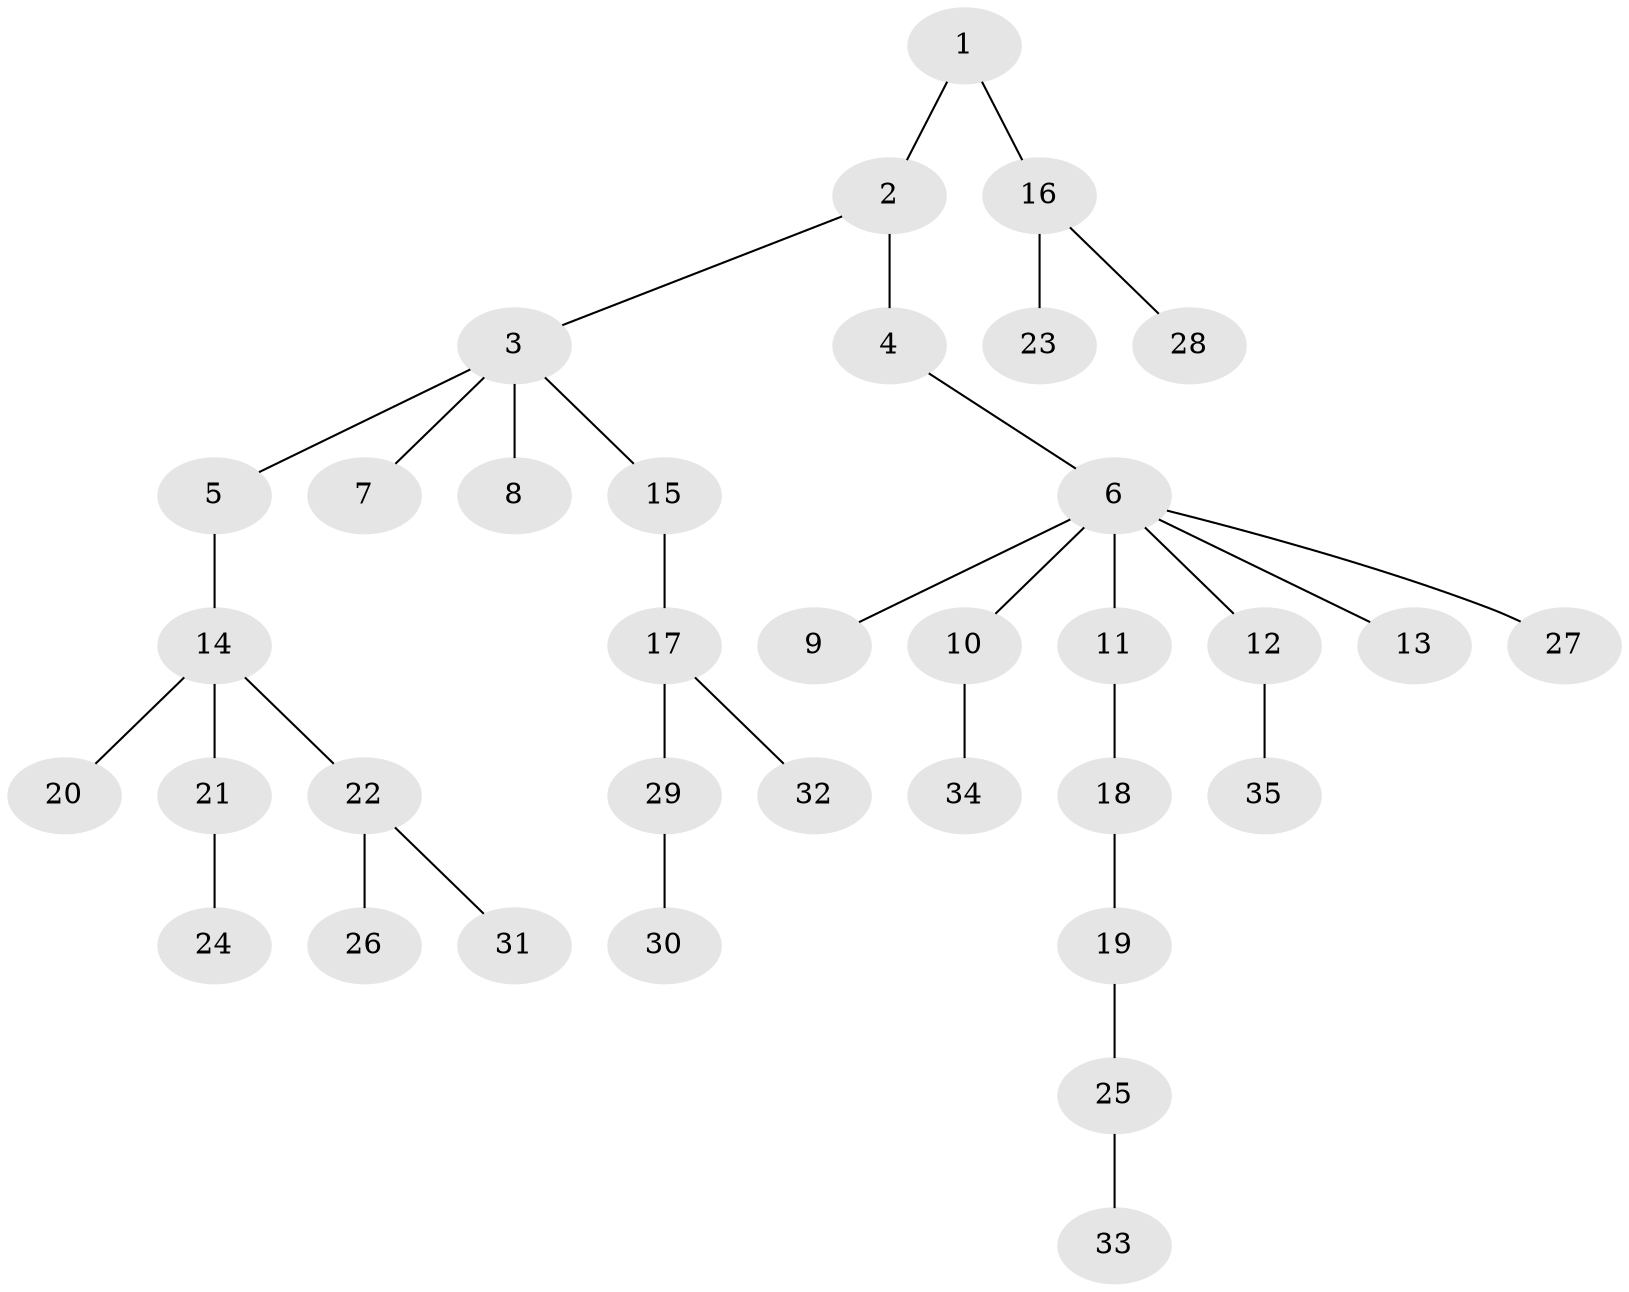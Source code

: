 // original degree distribution, {2: 0.19298245614035087, 4: 0.08771929824561403, 5: 0.017543859649122806, 3: 0.15789473684210525, 8: 0.017543859649122806, 1: 0.5263157894736842}
// Generated by graph-tools (version 1.1) at 2025/51/03/04/25 22:51:26]
// undirected, 35 vertices, 34 edges
graph export_dot {
  node [color=gray90,style=filled];
  1;
  2;
  3;
  4;
  5;
  6;
  7;
  8;
  9;
  10;
  11;
  12;
  13;
  14;
  15;
  16;
  17;
  18;
  19;
  20;
  21;
  22;
  23;
  24;
  25;
  26;
  27;
  28;
  29;
  30;
  31;
  32;
  33;
  34;
  35;
  1 -- 2 [weight=1.0];
  1 -- 16 [weight=1.0];
  2 -- 3 [weight=1.0];
  2 -- 4 [weight=1.0];
  3 -- 5 [weight=1.0];
  3 -- 7 [weight=1.0];
  3 -- 8 [weight=1.0];
  3 -- 15 [weight=1.0];
  4 -- 6 [weight=1.0];
  5 -- 14 [weight=1.0];
  6 -- 9 [weight=1.0];
  6 -- 10 [weight=1.0];
  6 -- 11 [weight=1.0];
  6 -- 12 [weight=1.0];
  6 -- 13 [weight=1.0];
  6 -- 27 [weight=1.0];
  10 -- 34 [weight=1.0];
  11 -- 18 [weight=1.0];
  12 -- 35 [weight=1.0];
  14 -- 20 [weight=1.0];
  14 -- 21 [weight=1.0];
  14 -- 22 [weight=1.0];
  15 -- 17 [weight=1.0];
  16 -- 23 [weight=1.0];
  16 -- 28 [weight=1.0];
  17 -- 29 [weight=1.0];
  17 -- 32 [weight=1.0];
  18 -- 19 [weight=1.0];
  19 -- 25 [weight=1.0];
  21 -- 24 [weight=1.0];
  22 -- 26 [weight=1.0];
  22 -- 31 [weight=1.0];
  25 -- 33 [weight=1.0];
  29 -- 30 [weight=1.0];
}
